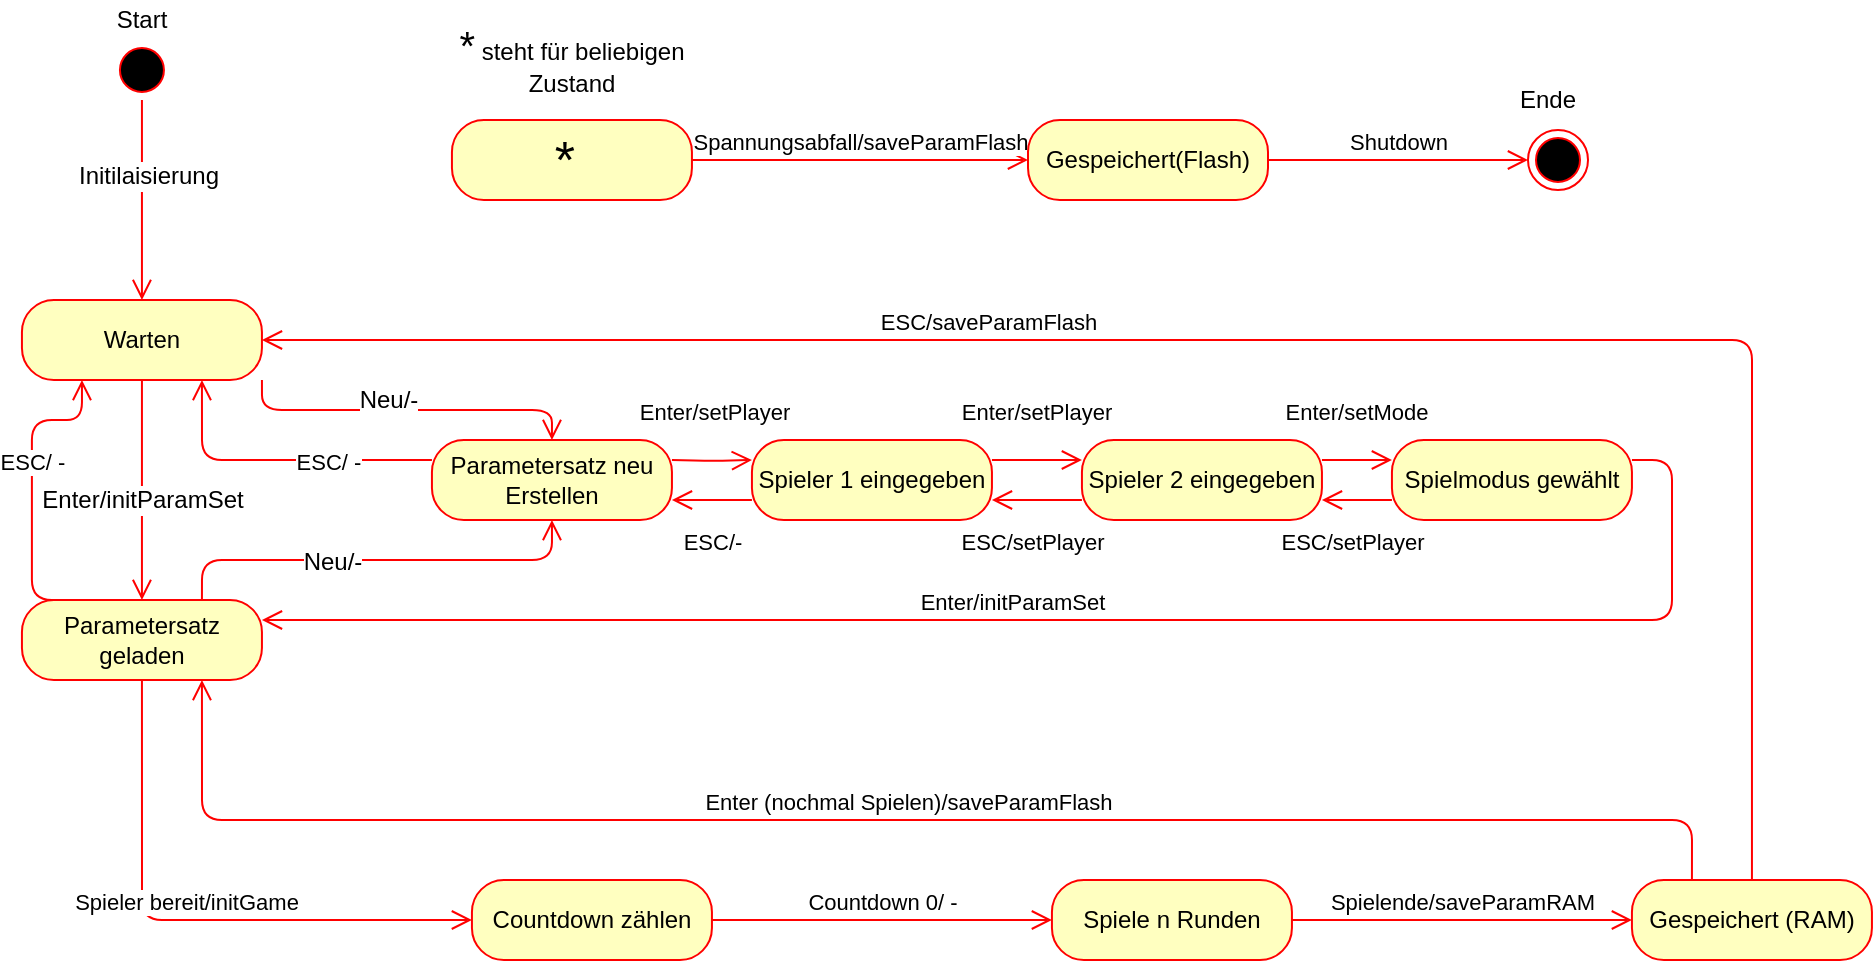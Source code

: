 <mxfile version="12.6.7" type="device"><diagram name="Page-1" id="58cdce13-f638-feb5-8d6f-7d28b1aa9fa0"><mxGraphModel dx="1422" dy="779" grid="1" gridSize="10" guides="1" tooltips="1" connect="1" arrows="1" fold="1" page="1" pageScale="1" pageWidth="1100" pageHeight="850" background="#ffffff" math="0" shadow="0"><root><mxCell id="0"/><mxCell id="1" parent="0"/><mxCell id="BX6fry3RrdjE1HXS4kn1-4" value="" style="ellipse;html=1;shape=startState;fillColor=#000000;strokeColor=#ff0000;" parent="1" vertex="1"><mxGeometry x="131.97" y="80" width="30" height="30" as="geometry"/></mxCell><mxCell id="BX6fry3RrdjE1HXS4kn1-5" value="" style="edgeStyle=orthogonalEdgeStyle;html=1;verticalAlign=bottom;endArrow=open;endSize=8;strokeColor=#ff0000;entryX=0.5;entryY=0;entryDx=0;entryDy=0;" parent="1" source="BX6fry3RrdjE1HXS4kn1-4" target="BX6fry3RrdjE1HXS4kn1-6" edge="1"><mxGeometry relative="1" as="geometry"><mxPoint x="146.97" y="170" as="targetPoint"/></mxGeometry></mxCell><mxCell id="BX6fry3RrdjE1HXS4kn1-34" value="Initilaisierung" style="text;html=1;align=center;verticalAlign=middle;resizable=0;points=[];labelBackgroundColor=#ffffff;" parent="BX6fry3RrdjE1HXS4kn1-5" vertex="1" connectable="0"><mxGeometry x="-0.24" y="3" relative="1" as="geometry"><mxPoint as="offset"/></mxGeometry></mxCell><mxCell id="BX6fry3RrdjE1HXS4kn1-6" value="Warten" style="rounded=1;whiteSpace=wrap;html=1;arcSize=40;fontColor=#000000;fillColor=#ffffc0;strokeColor=#ff0000;" parent="1" vertex="1"><mxGeometry x="86.97" y="210" width="120" height="40" as="geometry"/></mxCell><mxCell id="BX6fry3RrdjE1HXS4kn1-7" value="" style="edgeStyle=orthogonalEdgeStyle;html=1;verticalAlign=bottom;endArrow=open;endSize=8;strokeColor=#ff0000;entryX=0.5;entryY=0;entryDx=0;entryDy=0;" parent="1" source="BX6fry3RrdjE1HXS4kn1-6" target="BX6fry3RrdjE1HXS4kn1-8" edge="1"><mxGeometry relative="1" as="geometry"><mxPoint x="146.97" y="310" as="targetPoint"/></mxGeometry></mxCell><mxCell id="BX6fry3RrdjE1HXS4kn1-36" value="Enter/initParamSet" style="text;html=1;align=center;verticalAlign=middle;resizable=0;points=[];labelBackgroundColor=#ffffff;" parent="BX6fry3RrdjE1HXS4kn1-7" vertex="1" connectable="0"><mxGeometry x="-0.22" y="-1" relative="1" as="geometry"><mxPoint x="1" y="17.24" as="offset"/></mxGeometry></mxCell><mxCell id="BX6fry3RrdjE1HXS4kn1-42" value="ESC/ -" style="edgeStyle=orthogonalEdgeStyle;rounded=1;orthogonalLoop=1;jettySize=auto;html=1;exitX=0.25;exitY=0;exitDx=0;exitDy=0;entryX=0.25;entryY=1;entryDx=0;entryDy=0;verticalAlign=bottom;strokeColor=#ff0000;endArrow=open;endSize=8;" parent="1" source="BX6fry3RrdjE1HXS4kn1-8" target="BX6fry3RrdjE1HXS4kn1-6" edge="1"><mxGeometry x="0.063" relative="1" as="geometry"><Array as="points"><mxPoint x="91.97" y="360"/><mxPoint x="91.97" y="270"/><mxPoint x="116.97" y="270"/></Array><mxPoint as="offset"/></mxGeometry></mxCell><mxCell id="BX6fry3RrdjE1HXS4kn1-8" value="Parametersatz geladen" style="rounded=1;whiteSpace=wrap;html=1;arcSize=40;fontColor=#000000;fillColor=#ffffc0;strokeColor=#ff0000;" parent="1" vertex="1"><mxGeometry x="86.97" y="360" width="120" height="40" as="geometry"/></mxCell><mxCell id="BX6fry3RrdjE1HXS4kn1-43" value="ESC/ -" style="edgeStyle=orthogonalEdgeStyle;rounded=1;orthogonalLoop=1;jettySize=auto;html=1;exitX=0;exitY=0.25;exitDx=0;exitDy=0;entryX=0.75;entryY=1;entryDx=0;entryDy=0;verticalAlign=bottom;strokeColor=#ff0000;endArrow=open;endSize=8;" parent="1" source="BX6fry3RrdjE1HXS4kn1-16" target="BX6fry3RrdjE1HXS4kn1-6" edge="1"><mxGeometry x="-0.33" y="10" relative="1" as="geometry"><mxPoint as="offset"/></mxGeometry></mxCell><mxCell id="BX6fry3RrdjE1HXS4kn1-16" value="Parametersatz neu Erstellen" style="rounded=1;whiteSpace=wrap;html=1;arcSize=40;fontColor=#000000;fillColor=#ffffc0;strokeColor=#ff0000;" parent="1" vertex="1"><mxGeometry x="291.97" y="280" width="120" height="40" as="geometry"/></mxCell><mxCell id="BX6fry3RrdjE1HXS4kn1-22" value="Gespeichert (RAM)" style="rounded=1;whiteSpace=wrap;html=1;arcSize=40;fontColor=#000000;fillColor=#ffffc0;strokeColor=#ff0000;" parent="1" vertex="1"><mxGeometry x="891.97" y="500" width="120" height="40" as="geometry"/></mxCell><mxCell id="BX6fry3RrdjE1HXS4kn1-23" value="ESC/saveParamFlash" style="edgeStyle=orthogonalEdgeStyle;html=1;verticalAlign=bottom;endArrow=open;endSize=8;strokeColor=#ff0000;exitX=0.5;exitY=0;exitDx=0;exitDy=0;entryX=1;entryY=0.5;entryDx=0;entryDy=0;" parent="1" source="BX6fry3RrdjE1HXS4kn1-22" target="BX6fry3RrdjE1HXS4kn1-6" edge="1"><mxGeometry x="0.285" relative="1" as="geometry"><mxPoint x="511.97" y="560" as="targetPoint"/><mxPoint as="offset"/></mxGeometry></mxCell><mxCell id="BX6fry3RrdjE1HXS4kn1-25" value="" style="edgeStyle=orthogonalEdgeStyle;html=1;verticalAlign=bottom;endArrow=open;endSize=8;strokeColor=#ff0000;entryX=0.5;entryY=0;entryDx=0;entryDy=0;exitX=1;exitY=1;exitDx=0;exitDy=0;" parent="1" source="BX6fry3RrdjE1HXS4kn1-6" target="BX6fry3RrdjE1HXS4kn1-16" edge="1"><mxGeometry relative="1" as="geometry"><mxPoint x="166.97" y="370" as="targetPoint"/><mxPoint x="166.97" y="270" as="sourcePoint"/></mxGeometry></mxCell><mxCell id="BX6fry3RrdjE1HXS4kn1-37" value="Neu/-" style="text;html=1;align=center;verticalAlign=middle;resizable=0;points=[];labelBackgroundColor=#ffffff;" parent="BX6fry3RrdjE1HXS4kn1-25" vertex="1" connectable="0"><mxGeometry x="-0.213" y="-1" relative="1" as="geometry"><mxPoint x="9.07" y="-6" as="offset"/></mxGeometry></mxCell><mxCell id="BX6fry3RrdjE1HXS4kn1-26" value="&lt;font style=&quot;font-size: 26px&quot;&gt;*&amp;nbsp;&lt;/font&gt;" style="rounded=1;whiteSpace=wrap;html=1;arcSize=40;fontColor=#000000;fillColor=#ffffc0;strokeColor=#ff0000;" parent="1" vertex="1"><mxGeometry x="301.97" y="120" width="120" height="40" as="geometry"/></mxCell><mxCell id="BX6fry3RrdjE1HXS4kn1-27" value="Spannungsabfall/saveParamFlash" style="edgeStyle=orthogonalEdgeStyle;html=1;verticalAlign=bottom;endArrow=open;endSize=8;strokeColor=#ff0000;exitX=1;exitY=0.5;exitDx=0;exitDy=0;entryX=0;entryY=0.5;entryDx=0;entryDy=0;" parent="1" source="BX6fry3RrdjE1HXS4kn1-26" edge="1" target="BX6fry3RrdjE1HXS4kn1-28"><mxGeometry relative="1" as="geometry"><mxPoint x="521.97" y="140" as="targetPoint"/></mxGeometry></mxCell><mxCell id="BX6fry3RrdjE1HXS4kn1-28" value="Gespeichert(Flash)" style="rounded=1;whiteSpace=wrap;html=1;arcSize=40;fontColor=#000000;fillColor=#ffffc0;strokeColor=#ff0000;" parent="1" vertex="1"><mxGeometry x="590" y="120" width="120" height="40" as="geometry"/></mxCell><mxCell id="BX6fry3RrdjE1HXS4kn1-29" value="Shutdown" style="edgeStyle=orthogonalEdgeStyle;html=1;verticalAlign=bottom;endArrow=open;endSize=8;strokeColor=#ff0000;exitX=1;exitY=0.5;exitDx=0;exitDy=0;entryX=0;entryY=0.5;entryDx=0;entryDy=0;" parent="1" source="BX6fry3RrdjE1HXS4kn1-28" edge="1" target="BX6fry3RrdjE1HXS4kn1-30"><mxGeometry relative="1" as="geometry"><mxPoint x="810" y="140" as="targetPoint"/></mxGeometry></mxCell><mxCell id="BX6fry3RrdjE1HXS4kn1-30" value="E" style="ellipse;html=1;shape=endState;fillColor=#000000;strokeColor=#ff0000;" parent="1" vertex="1"><mxGeometry x="840" y="125" width="30" height="30" as="geometry"/></mxCell><mxCell id="BX6fry3RrdjE1HXS4kn1-31" value="Start" style="text;html=1;strokeColor=none;fillColor=none;align=center;verticalAlign=middle;whiteSpace=wrap;rounded=0;" parent="1" vertex="1"><mxGeometry x="126.97" y="60" width="40" height="20" as="geometry"/></mxCell><mxCell id="BX6fry3RrdjE1HXS4kn1-32" value="Ende" style="text;html=1;strokeColor=none;fillColor=none;align=center;verticalAlign=middle;whiteSpace=wrap;rounded=0;" parent="1" vertex="1"><mxGeometry x="830" y="100" width="40" height="20" as="geometry"/></mxCell><mxCell id="BX6fry3RrdjE1HXS4kn1-33" value="&lt;font style=&quot;font-size: 20px&quot;&gt;*&lt;/font&gt; steht für beliebigen Zustand" style="text;html=1;strokeColor=none;fillColor=none;align=center;verticalAlign=middle;whiteSpace=wrap;rounded=0;" parent="1" vertex="1"><mxGeometry x="301.97" y="80" width="120" height="20" as="geometry"/></mxCell><mxCell id="BX6fry3RrdjE1HXS4kn1-39" value="Enter (nochmal Spielen)/saveParamFlash" style="edgeStyle=orthogonalEdgeStyle;html=1;verticalAlign=bottom;endArrow=open;endSize=8;strokeColor=#ff0000;exitX=0.25;exitY=0;exitDx=0;exitDy=0;entryX=0.75;entryY=1;entryDx=0;entryDy=0;" parent="1" source="BX6fry3RrdjE1HXS4kn1-22" target="BX6fry3RrdjE1HXS4kn1-8" edge="1"><mxGeometry relative="1" as="geometry"><mxPoint x="216.97" y="360" as="targetPoint"/><mxPoint x="521.97" y="590" as="sourcePoint"/><Array as="points"><mxPoint x="921.97" y="470"/><mxPoint x="176.97" y="470"/></Array></mxGeometry></mxCell><mxCell id="83p__jGKE2H2uHyWc-th-3" value="Spieler bereit/initGame" style="edgeStyle=orthogonalEdgeStyle;rounded=1;orthogonalLoop=1;jettySize=auto;html=1;exitX=0.5;exitY=1;exitDx=0;exitDy=0;entryX=0;entryY=0.5;entryDx=0;entryDy=0;verticalAlign=bottom;strokeColor=#ff0000;endArrow=open;endSize=8;" edge="1" parent="1" source="BX6fry3RrdjE1HXS4kn1-8" target="83p__jGKE2H2uHyWc-th-6"><mxGeometry relative="1" as="geometry"><mxPoint x="131.97" y="600.0" as="sourcePoint"/></mxGeometry></mxCell><mxCell id="83p__jGKE2H2uHyWc-th-5" value="Countdown 0/ -" style="edgeStyle=orthogonalEdgeStyle;rounded=1;orthogonalLoop=1;jettySize=auto;html=1;exitX=1;exitY=0.5;exitDx=0;exitDy=0;entryX=0;entryY=0.5;entryDx=0;entryDy=0;verticalAlign=bottom;strokeColor=#ff0000;endArrow=open;endSize=8;" edge="1" parent="1" source="83p__jGKE2H2uHyWc-th-6" target="83p__jGKE2H2uHyWc-th-8"><mxGeometry relative="1" as="geometry"/></mxCell><mxCell id="83p__jGKE2H2uHyWc-th-6" value="Countdown zählen" style="rounded=1;whiteSpace=wrap;html=1;arcSize=40;fontColor=#000000;fillColor=#ffffc0;strokeColor=#ff0000;" vertex="1" parent="1"><mxGeometry x="311.97" y="500" width="120" height="40" as="geometry"/></mxCell><mxCell id="83p__jGKE2H2uHyWc-th-7" value="Spielende/saveParamRAM" style="edgeStyle=orthogonalEdgeStyle;rounded=1;orthogonalLoop=1;jettySize=auto;html=1;exitX=1;exitY=0.5;exitDx=0;exitDy=0;entryX=0;entryY=0.5;entryDx=0;entryDy=0;verticalAlign=bottom;strokeColor=#ff0000;endArrow=open;endSize=8;" edge="1" parent="1" source="83p__jGKE2H2uHyWc-th-8" target="BX6fry3RrdjE1HXS4kn1-22"><mxGeometry relative="1" as="geometry"><mxPoint x="671.97" y="520" as="targetPoint"/></mxGeometry></mxCell><mxCell id="83p__jGKE2H2uHyWc-th-8" value="Spiele n Runden" style="rounded=1;whiteSpace=wrap;html=1;arcSize=40;fontColor=#000000;fillColor=#ffffc0;strokeColor=#ff0000;" vertex="1" parent="1"><mxGeometry x="601.97" y="500" width="120" height="40" as="geometry"/></mxCell><mxCell id="83p__jGKE2H2uHyWc-th-14" value="Enter/setPlayer" style="edgeStyle=orthogonalEdgeStyle;rounded=1;orthogonalLoop=1;jettySize=auto;html=1;entryX=0;entryY=0.25;entryDx=0;entryDy=0;verticalAlign=bottom;strokeColor=#ff0000;endArrow=open;endSize=8;" edge="1" parent="1" target="83p__jGKE2H2uHyWc-th-18"><mxGeometry y="15" relative="1" as="geometry"><mxPoint x="411.97" y="290" as="sourcePoint"/><mxPoint as="offset"/></mxGeometry></mxCell><mxCell id="83p__jGKE2H2uHyWc-th-16" value="Enter/setPlayer" style="edgeStyle=orthogonalEdgeStyle;rounded=1;orthogonalLoop=1;jettySize=auto;html=1;exitX=1;exitY=0.25;exitDx=0;exitDy=0;entryX=0;entryY=0.25;entryDx=0;entryDy=0;verticalAlign=bottom;strokeColor=#ff0000;endArrow=open;endSize=8;" edge="1" parent="1" source="83p__jGKE2H2uHyWc-th-18" target="83p__jGKE2H2uHyWc-th-21"><mxGeometry y="15" relative="1" as="geometry"><mxPoint as="offset"/></mxGeometry></mxCell><mxCell id="83p__jGKE2H2uHyWc-th-17" value="ESC/-" style="edgeStyle=orthogonalEdgeStyle;rounded=1;orthogonalLoop=1;jettySize=auto;html=1;exitX=0;exitY=0.75;exitDx=0;exitDy=0;verticalAlign=bottom;strokeColor=#ff0000;endArrow=open;endSize=8;entryX=1;entryY=0.75;entryDx=0;entryDy=0;" edge="1" parent="1" source="83p__jGKE2H2uHyWc-th-18" target="BX6fry3RrdjE1HXS4kn1-16"><mxGeometry y="30" relative="1" as="geometry"><mxPoint x="421.97" y="310" as="targetPoint"/><mxPoint as="offset"/></mxGeometry></mxCell><mxCell id="83p__jGKE2H2uHyWc-th-18" value="Spieler 1 eingegeben" style="rounded=1;whiteSpace=wrap;html=1;arcSize=40;fontColor=#000000;fillColor=#ffffc0;strokeColor=#ff0000;" vertex="1" parent="1"><mxGeometry x="451.97" y="280" width="120" height="40" as="geometry"/></mxCell><mxCell id="83p__jGKE2H2uHyWc-th-19" value="Enter/setMode" style="edgeStyle=orthogonalEdgeStyle;rounded=1;orthogonalLoop=1;jettySize=auto;html=1;exitX=1;exitY=0.25;exitDx=0;exitDy=0;entryX=0;entryY=0.25;entryDx=0;entryDy=0;verticalAlign=bottom;strokeColor=#ff0000;endArrow=open;endSize=8;" edge="1" parent="1" source="83p__jGKE2H2uHyWc-th-21" target="83p__jGKE2H2uHyWc-th-25"><mxGeometry y="15" relative="1" as="geometry"><mxPoint as="offset"/></mxGeometry></mxCell><mxCell id="83p__jGKE2H2uHyWc-th-20" value="ESC/setPlayer" style="edgeStyle=orthogonalEdgeStyle;rounded=1;orthogonalLoop=1;jettySize=auto;html=1;exitX=0;exitY=0.75;exitDx=0;exitDy=0;entryX=1;entryY=0.75;entryDx=0;entryDy=0;verticalAlign=bottom;strokeColor=#ff0000;endArrow=open;endSize=8;" edge="1" parent="1" source="83p__jGKE2H2uHyWc-th-21" target="83p__jGKE2H2uHyWc-th-18"><mxGeometry x="0.111" y="30" relative="1" as="geometry"><mxPoint as="offset"/></mxGeometry></mxCell><mxCell id="83p__jGKE2H2uHyWc-th-21" value="Spieler 2 eingegeben" style="rounded=1;whiteSpace=wrap;html=1;arcSize=40;fontColor=#000000;fillColor=#ffffc0;strokeColor=#ff0000;" vertex="1" parent="1"><mxGeometry x="616.97" y="280" width="120" height="40" as="geometry"/></mxCell><mxCell id="83p__jGKE2H2uHyWc-th-23" value="Enter/initParamSet" style="edgeStyle=orthogonalEdgeStyle;rounded=1;orthogonalLoop=1;jettySize=auto;html=1;exitX=1;exitY=0.25;exitDx=0;exitDy=0;verticalAlign=bottom;strokeColor=#ff0000;endArrow=open;endSize=8;entryX=1;entryY=0.25;entryDx=0;entryDy=0;" edge="1" parent="1" source="83p__jGKE2H2uHyWc-th-25" target="BX6fry3RrdjE1HXS4kn1-8"><mxGeometry x="0.068" relative="1" as="geometry"><mxPoint x="941.97" y="290" as="targetPoint"/><mxPoint as="offset"/></mxGeometry></mxCell><mxCell id="83p__jGKE2H2uHyWc-th-24" value="ESC/setPlayer" style="edgeStyle=orthogonalEdgeStyle;rounded=1;orthogonalLoop=1;jettySize=auto;html=1;exitX=0;exitY=0.75;exitDx=0;exitDy=0;entryX=1;entryY=0.75;entryDx=0;entryDy=0;verticalAlign=bottom;strokeColor=#ff0000;endArrow=open;endSize=8;" edge="1" parent="1" source="83p__jGKE2H2uHyWc-th-25" target="83p__jGKE2H2uHyWc-th-21"><mxGeometry x="0.143" y="30" relative="1" as="geometry"><mxPoint as="offset"/></mxGeometry></mxCell><mxCell id="83p__jGKE2H2uHyWc-th-25" value="Spielmodus gewählt" style="rounded=1;whiteSpace=wrap;html=1;arcSize=40;fontColor=#000000;fillColor=#ffffc0;strokeColor=#ff0000;" vertex="1" parent="1"><mxGeometry x="771.97" y="280" width="120" height="40" as="geometry"/></mxCell><mxCell id="83p__jGKE2H2uHyWc-th-31" value="" style="edgeStyle=orthogonalEdgeStyle;html=1;verticalAlign=bottom;endArrow=open;endSize=8;strokeColor=#ff0000;entryX=0.5;entryY=1;entryDx=0;entryDy=0;exitX=0.75;exitY=0;exitDx=0;exitDy=0;" edge="1" parent="1" source="BX6fry3RrdjE1HXS4kn1-8" target="BX6fry3RrdjE1HXS4kn1-16"><mxGeometry relative="1" as="geometry"><mxPoint x="326.97" y="360" as="targetPoint"/><mxPoint x="181.97" y="330" as="sourcePoint"/></mxGeometry></mxCell><mxCell id="83p__jGKE2H2uHyWc-th-32" value="Neu/-" style="text;html=1;align=center;verticalAlign=middle;resizable=0;points=[];labelBackgroundColor=#ffffff;" vertex="1" connectable="0" parent="83p__jGKE2H2uHyWc-th-31"><mxGeometry x="-0.213" y="-1" relative="1" as="geometry"><mxPoint as="offset"/></mxGeometry></mxCell></root></mxGraphModel></diagram></mxfile>